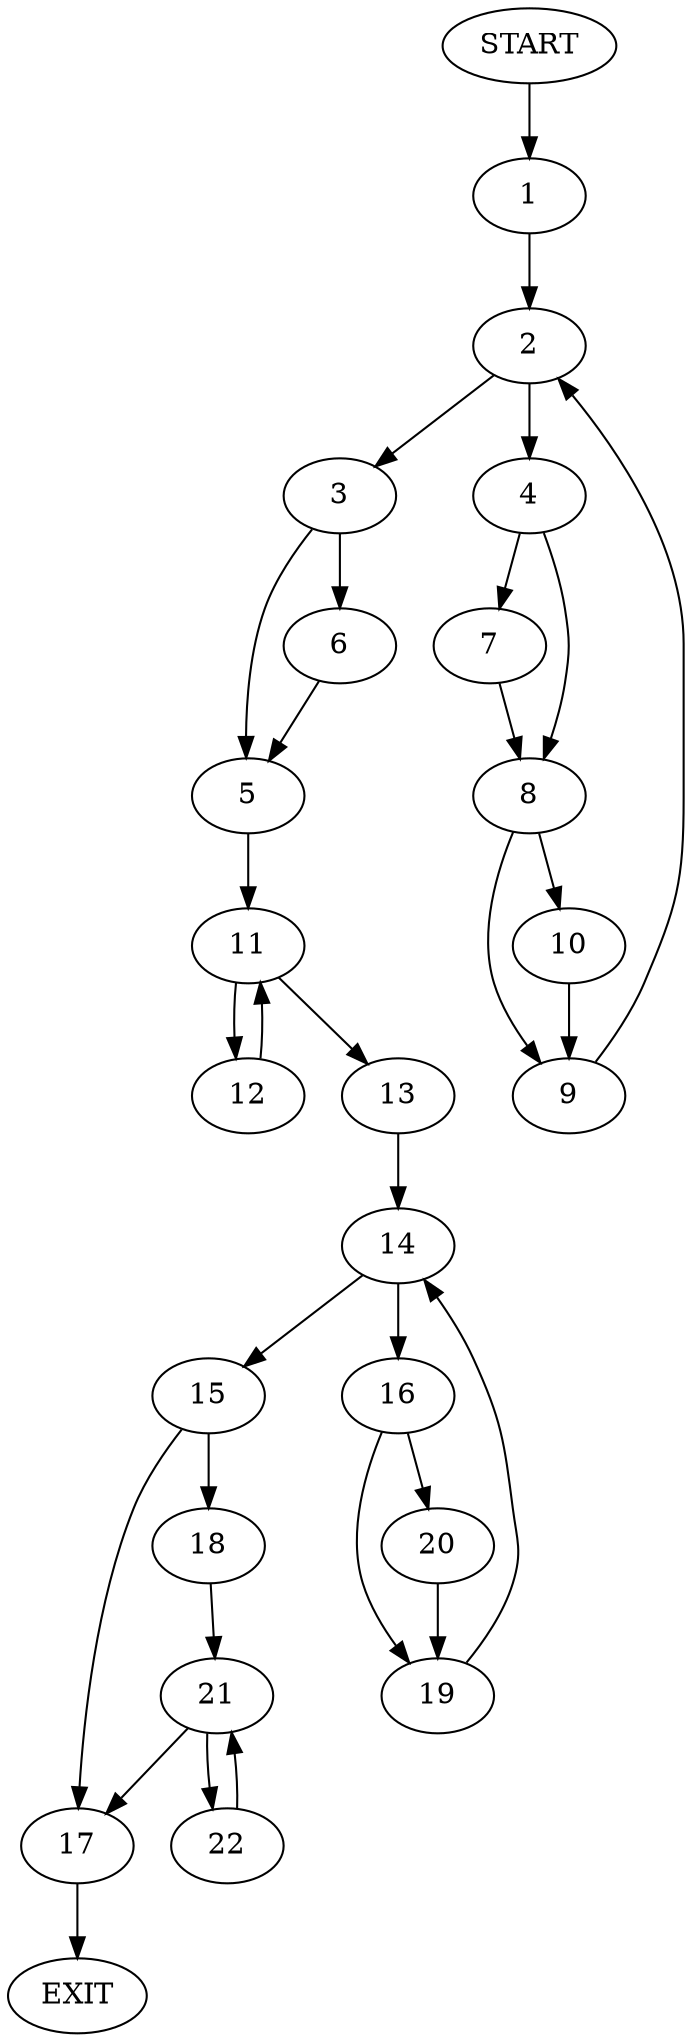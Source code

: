 digraph {
0 [label="START"]
23 [label="EXIT"]
0 -> 1
1 -> 2
2 -> 3
2 -> 4
3 -> 5
3 -> 6
4 -> 7
4 -> 8
7 -> 8
8 -> 9
8 -> 10
9 -> 2
10 -> 9
5 -> 11
6 -> 5
11 -> 12
11 -> 13
13 -> 14
12 -> 11
14 -> 15
14 -> 16
15 -> 17
15 -> 18
16 -> 19
16 -> 20
19 -> 14
20 -> 19
17 -> 23
18 -> 21
21 -> 17
21 -> 22
22 -> 21
}
